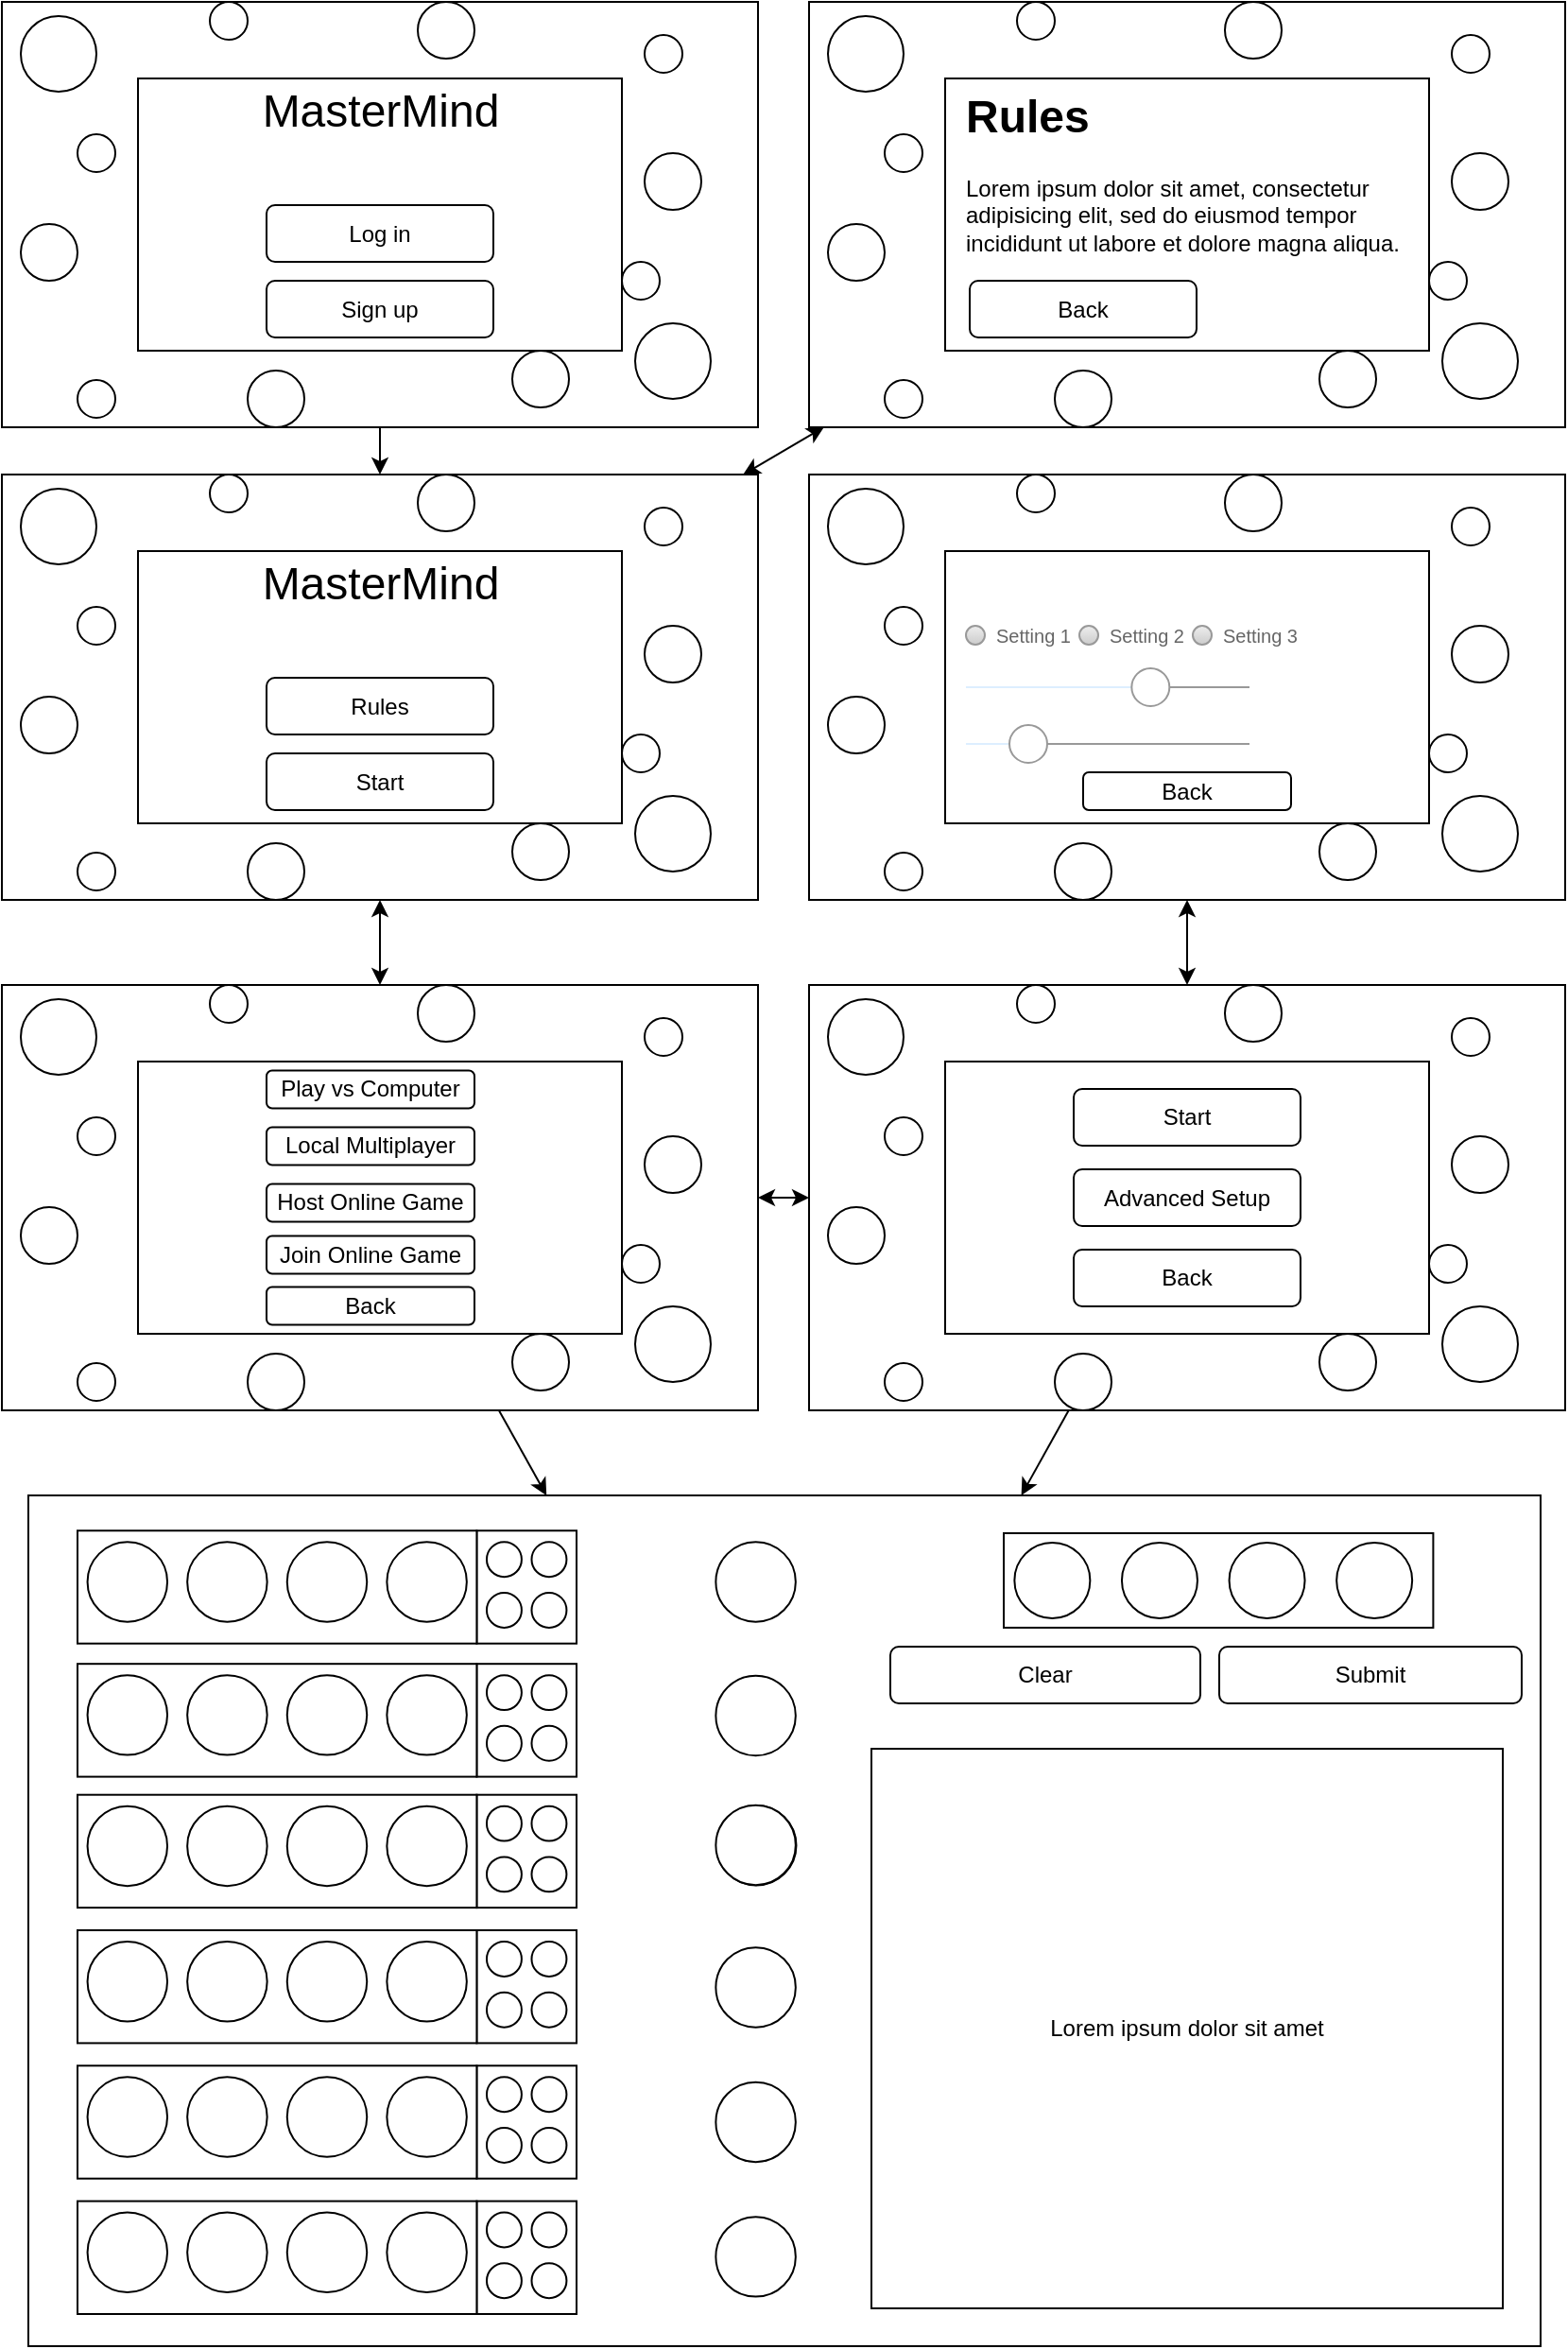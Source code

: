<mxfile version="20.5.3" type="github">
  <diagram id="fPMPyYshQ41mcHCS2NZN" name="Page-1">
    <mxGraphModel dx="1384" dy="823" grid="1" gridSize="10" guides="1" tooltips="1" connect="1" arrows="1" fold="1" page="1" pageScale="1" pageWidth="827" pageHeight="1169" math="0" shadow="0">
      <root>
        <mxCell id="0" />
        <mxCell id="1" parent="0" />
        <mxCell id="c6tONa4OQSoYcZHLHS9h-14" value="" style="group" parent="1" vertex="1" connectable="0">
          <mxGeometry width="400" height="225" as="geometry" />
        </mxCell>
        <mxCell id="L5rqq4pgs3yzmCQWjZke-1" value="" style="whiteSpace=wrap;html=1;aspect=fixed;" parent="c6tONa4OQSoYcZHLHS9h-14" vertex="1">
          <mxGeometry width="400" height="225" as="geometry" />
        </mxCell>
        <mxCell id="c6tONa4OQSoYcZHLHS9h-6" value="" style="ellipse;whiteSpace=wrap;html=1;" parent="c6tONa4OQSoYcZHLHS9h-14" vertex="1">
          <mxGeometry x="335" y="170" width="40" height="40" as="geometry" />
        </mxCell>
        <mxCell id="c6tONa4OQSoYcZHLHS9h-2" value="" style="ellipse;whiteSpace=wrap;html=1;" parent="c6tONa4OQSoYcZHLHS9h-14" vertex="1">
          <mxGeometry x="40" y="200" width="20" height="20" as="geometry" />
        </mxCell>
        <mxCell id="c6tONa4OQSoYcZHLHS9h-3" value="" style="ellipse;whiteSpace=wrap;html=1;" parent="c6tONa4OQSoYcZHLHS9h-14" vertex="1">
          <mxGeometry x="10" y="7.5" width="40" height="40" as="geometry" />
        </mxCell>
        <mxCell id="c6tONa4OQSoYcZHLHS9h-4" value="" style="ellipse;whiteSpace=wrap;html=1;" parent="c6tONa4OQSoYcZHLHS9h-14" vertex="1">
          <mxGeometry x="340" y="80" width="30" height="30" as="geometry" />
        </mxCell>
        <mxCell id="c6tONa4OQSoYcZHLHS9h-5" value="" style="ellipse;whiteSpace=wrap;html=1;" parent="c6tONa4OQSoYcZHLHS9h-14" vertex="1">
          <mxGeometry x="340" y="17.5" width="20" height="20" as="geometry" />
        </mxCell>
        <mxCell id="c6tONa4OQSoYcZHLHS9h-7" value="" style="ellipse;whiteSpace=wrap;html=1;" parent="c6tONa4OQSoYcZHLHS9h-14" vertex="1">
          <mxGeometry x="328" y="137.5" width="20" height="20" as="geometry" />
        </mxCell>
        <mxCell id="c6tONa4OQSoYcZHLHS9h-8" value="" style="ellipse;whiteSpace=wrap;html=1;" parent="c6tONa4OQSoYcZHLHS9h-14" vertex="1">
          <mxGeometry x="130" y="195" width="30" height="30" as="geometry" />
        </mxCell>
        <mxCell id="c6tONa4OQSoYcZHLHS9h-9" value="" style="ellipse;whiteSpace=wrap;html=1;" parent="c6tONa4OQSoYcZHLHS9h-14" vertex="1">
          <mxGeometry x="270" y="184.5" width="30" height="30" as="geometry" />
        </mxCell>
        <mxCell id="c6tONa4OQSoYcZHLHS9h-10" value="" style="ellipse;whiteSpace=wrap;html=1;" parent="c6tONa4OQSoYcZHLHS9h-14" vertex="1">
          <mxGeometry x="110" width="20" height="20" as="geometry" />
        </mxCell>
        <mxCell id="c6tONa4OQSoYcZHLHS9h-11" value="" style="ellipse;whiteSpace=wrap;html=1;" parent="c6tONa4OQSoYcZHLHS9h-14" vertex="1">
          <mxGeometry x="220" width="30" height="30" as="geometry" />
        </mxCell>
        <mxCell id="c6tONa4OQSoYcZHLHS9h-12" value="" style="ellipse;whiteSpace=wrap;html=1;" parent="c6tONa4OQSoYcZHLHS9h-14" vertex="1">
          <mxGeometry x="10" y="117.5" width="30" height="30" as="geometry" />
        </mxCell>
        <mxCell id="c6tONa4OQSoYcZHLHS9h-13" value="" style="ellipse;whiteSpace=wrap;html=1;" parent="c6tONa4OQSoYcZHLHS9h-14" vertex="1">
          <mxGeometry x="40" y="70" width="20" height="20" as="geometry" />
        </mxCell>
        <mxCell id="c6tONa4OQSoYcZHLHS9h-1" value="" style="whiteSpace=wrap;html=1;aspect=fixed;" parent="c6tONa4OQSoYcZHLHS9h-14" vertex="1">
          <mxGeometry x="72" y="40.5" width="256" height="144" as="geometry" />
        </mxCell>
        <mxCell id="L5rqq4pgs3yzmCQWjZke-4" value="Sign up" style="rounded=1;whiteSpace=wrap;html=1;" parent="c6tONa4OQSoYcZHLHS9h-14" vertex="1">
          <mxGeometry x="140" y="147.5" width="120" height="30" as="geometry" />
        </mxCell>
        <mxCell id="L5rqq4pgs3yzmCQWjZke-5" value="Log in" style="rounded=1;whiteSpace=wrap;html=1;" parent="c6tONa4OQSoYcZHLHS9h-14" vertex="1">
          <mxGeometry x="140" y="107.5" width="120" height="30" as="geometry" />
        </mxCell>
        <mxCell id="L5rqq4pgs3yzmCQWjZke-6" value="&lt;font style=&quot;font-size: 24px;&quot;&gt;MasterMind&lt;/font&gt;" style="text;html=1;align=center;verticalAlign=middle;resizable=0;points=[];autosize=1;strokeColor=none;fillColor=none;" parent="c6tONa4OQSoYcZHLHS9h-14" vertex="1">
          <mxGeometry x="130" y="47.5" width="140" height="20" as="geometry" />
        </mxCell>
        <mxCell id="c6tONa4OQSoYcZHLHS9h-16" value="" style="group" parent="1" vertex="1" connectable="0">
          <mxGeometry y="250" width="400" height="225" as="geometry" />
        </mxCell>
        <mxCell id="c6tONa4OQSoYcZHLHS9h-17" value="" style="whiteSpace=wrap;html=1;aspect=fixed;" parent="c6tONa4OQSoYcZHLHS9h-16" vertex="1">
          <mxGeometry width="400" height="225" as="geometry" />
        </mxCell>
        <mxCell id="c6tONa4OQSoYcZHLHS9h-18" value="" style="ellipse;whiteSpace=wrap;html=1;" parent="c6tONa4OQSoYcZHLHS9h-16" vertex="1">
          <mxGeometry x="335" y="170" width="40" height="40" as="geometry" />
        </mxCell>
        <mxCell id="c6tONa4OQSoYcZHLHS9h-19" value="" style="ellipse;whiteSpace=wrap;html=1;" parent="c6tONa4OQSoYcZHLHS9h-16" vertex="1">
          <mxGeometry x="40" y="200" width="20" height="20" as="geometry" />
        </mxCell>
        <mxCell id="c6tONa4OQSoYcZHLHS9h-20" value="" style="ellipse;whiteSpace=wrap;html=1;" parent="c6tONa4OQSoYcZHLHS9h-16" vertex="1">
          <mxGeometry x="10" y="7.5" width="40" height="40" as="geometry" />
        </mxCell>
        <mxCell id="c6tONa4OQSoYcZHLHS9h-21" value="" style="ellipse;whiteSpace=wrap;html=1;" parent="c6tONa4OQSoYcZHLHS9h-16" vertex="1">
          <mxGeometry x="340" y="80" width="30" height="30" as="geometry" />
        </mxCell>
        <mxCell id="c6tONa4OQSoYcZHLHS9h-22" value="" style="ellipse;whiteSpace=wrap;html=1;" parent="c6tONa4OQSoYcZHLHS9h-16" vertex="1">
          <mxGeometry x="340" y="17.5" width="20" height="20" as="geometry" />
        </mxCell>
        <mxCell id="c6tONa4OQSoYcZHLHS9h-23" value="" style="ellipse;whiteSpace=wrap;html=1;" parent="c6tONa4OQSoYcZHLHS9h-16" vertex="1">
          <mxGeometry x="328" y="137.5" width="20" height="20" as="geometry" />
        </mxCell>
        <mxCell id="c6tONa4OQSoYcZHLHS9h-24" value="" style="ellipse;whiteSpace=wrap;html=1;" parent="c6tONa4OQSoYcZHLHS9h-16" vertex="1">
          <mxGeometry x="130" y="195" width="30" height="30" as="geometry" />
        </mxCell>
        <mxCell id="c6tONa4OQSoYcZHLHS9h-25" value="" style="ellipse;whiteSpace=wrap;html=1;" parent="c6tONa4OQSoYcZHLHS9h-16" vertex="1">
          <mxGeometry x="270" y="184.5" width="30" height="30" as="geometry" />
        </mxCell>
        <mxCell id="c6tONa4OQSoYcZHLHS9h-26" value="" style="ellipse;whiteSpace=wrap;html=1;" parent="c6tONa4OQSoYcZHLHS9h-16" vertex="1">
          <mxGeometry x="110" width="20" height="20" as="geometry" />
        </mxCell>
        <mxCell id="c6tONa4OQSoYcZHLHS9h-27" value="" style="ellipse;whiteSpace=wrap;html=1;" parent="c6tONa4OQSoYcZHLHS9h-16" vertex="1">
          <mxGeometry x="220" width="30" height="30" as="geometry" />
        </mxCell>
        <mxCell id="c6tONa4OQSoYcZHLHS9h-28" value="" style="ellipse;whiteSpace=wrap;html=1;" parent="c6tONa4OQSoYcZHLHS9h-16" vertex="1">
          <mxGeometry x="10" y="117.5" width="30" height="30" as="geometry" />
        </mxCell>
        <mxCell id="c6tONa4OQSoYcZHLHS9h-29" value="" style="ellipse;whiteSpace=wrap;html=1;" parent="c6tONa4OQSoYcZHLHS9h-16" vertex="1">
          <mxGeometry x="40" y="70" width="20" height="20" as="geometry" />
        </mxCell>
        <mxCell id="c6tONa4OQSoYcZHLHS9h-30" value="" style="whiteSpace=wrap;html=1;aspect=fixed;" parent="c6tONa4OQSoYcZHLHS9h-16" vertex="1">
          <mxGeometry x="72" y="40.5" width="256" height="144" as="geometry" />
        </mxCell>
        <mxCell id="c6tONa4OQSoYcZHLHS9h-31" value="Start" style="rounded=1;whiteSpace=wrap;html=1;" parent="c6tONa4OQSoYcZHLHS9h-16" vertex="1">
          <mxGeometry x="140" y="147.5" width="120" height="30" as="geometry" />
        </mxCell>
        <mxCell id="c6tONa4OQSoYcZHLHS9h-32" value="Rules" style="rounded=1;whiteSpace=wrap;html=1;" parent="c6tONa4OQSoYcZHLHS9h-16" vertex="1">
          <mxGeometry x="140" y="107.5" width="120" height="30" as="geometry" />
        </mxCell>
        <mxCell id="c6tONa4OQSoYcZHLHS9h-33" value="&lt;font style=&quot;font-size: 24px;&quot;&gt;MasterMind&lt;/font&gt;" style="text;html=1;align=center;verticalAlign=middle;resizable=0;points=[];autosize=1;strokeColor=none;fillColor=none;" parent="c6tONa4OQSoYcZHLHS9h-16" vertex="1">
          <mxGeometry x="130" y="47.5" width="140" height="20" as="geometry" />
        </mxCell>
        <mxCell id="c6tONa4OQSoYcZHLHS9h-34" value="" style="group" parent="1" vertex="1" connectable="0">
          <mxGeometry x="427" width="400" height="225" as="geometry" />
        </mxCell>
        <mxCell id="c6tONa4OQSoYcZHLHS9h-35" value="" style="whiteSpace=wrap;html=1;aspect=fixed;" parent="c6tONa4OQSoYcZHLHS9h-34" vertex="1">
          <mxGeometry width="400" height="225" as="geometry" />
        </mxCell>
        <mxCell id="c6tONa4OQSoYcZHLHS9h-36" value="" style="ellipse;whiteSpace=wrap;html=1;" parent="c6tONa4OQSoYcZHLHS9h-34" vertex="1">
          <mxGeometry x="335" y="170" width="40" height="40" as="geometry" />
        </mxCell>
        <mxCell id="c6tONa4OQSoYcZHLHS9h-37" value="" style="ellipse;whiteSpace=wrap;html=1;" parent="c6tONa4OQSoYcZHLHS9h-34" vertex="1">
          <mxGeometry x="40" y="200" width="20" height="20" as="geometry" />
        </mxCell>
        <mxCell id="c6tONa4OQSoYcZHLHS9h-38" value="" style="ellipse;whiteSpace=wrap;html=1;" parent="c6tONa4OQSoYcZHLHS9h-34" vertex="1">
          <mxGeometry x="10" y="7.5" width="40" height="40" as="geometry" />
        </mxCell>
        <mxCell id="c6tONa4OQSoYcZHLHS9h-39" value="" style="ellipse;whiteSpace=wrap;html=1;" parent="c6tONa4OQSoYcZHLHS9h-34" vertex="1">
          <mxGeometry x="340" y="80" width="30" height="30" as="geometry" />
        </mxCell>
        <mxCell id="c6tONa4OQSoYcZHLHS9h-40" value="" style="ellipse;whiteSpace=wrap;html=1;" parent="c6tONa4OQSoYcZHLHS9h-34" vertex="1">
          <mxGeometry x="340" y="17.5" width="20" height="20" as="geometry" />
        </mxCell>
        <mxCell id="c6tONa4OQSoYcZHLHS9h-41" value="" style="ellipse;whiteSpace=wrap;html=1;" parent="c6tONa4OQSoYcZHLHS9h-34" vertex="1">
          <mxGeometry x="328" y="137.5" width="20" height="20" as="geometry" />
        </mxCell>
        <mxCell id="c6tONa4OQSoYcZHLHS9h-42" value="" style="ellipse;whiteSpace=wrap;html=1;" parent="c6tONa4OQSoYcZHLHS9h-34" vertex="1">
          <mxGeometry x="130" y="195" width="30" height="30" as="geometry" />
        </mxCell>
        <mxCell id="c6tONa4OQSoYcZHLHS9h-43" value="" style="ellipse;whiteSpace=wrap;html=1;" parent="c6tONa4OQSoYcZHLHS9h-34" vertex="1">
          <mxGeometry x="270" y="184.5" width="30" height="30" as="geometry" />
        </mxCell>
        <mxCell id="c6tONa4OQSoYcZHLHS9h-44" value="" style="ellipse;whiteSpace=wrap;html=1;" parent="c6tONa4OQSoYcZHLHS9h-34" vertex="1">
          <mxGeometry x="110" width="20" height="20" as="geometry" />
        </mxCell>
        <mxCell id="c6tONa4OQSoYcZHLHS9h-45" value="" style="ellipse;whiteSpace=wrap;html=1;" parent="c6tONa4OQSoYcZHLHS9h-34" vertex="1">
          <mxGeometry x="220" width="30" height="30" as="geometry" />
        </mxCell>
        <mxCell id="c6tONa4OQSoYcZHLHS9h-46" value="" style="ellipse;whiteSpace=wrap;html=1;" parent="c6tONa4OQSoYcZHLHS9h-34" vertex="1">
          <mxGeometry x="10" y="117.5" width="30" height="30" as="geometry" />
        </mxCell>
        <mxCell id="c6tONa4OQSoYcZHLHS9h-47" value="" style="ellipse;whiteSpace=wrap;html=1;" parent="c6tONa4OQSoYcZHLHS9h-34" vertex="1">
          <mxGeometry x="40" y="70" width="20" height="20" as="geometry" />
        </mxCell>
        <mxCell id="c6tONa4OQSoYcZHLHS9h-48" value="" style="whiteSpace=wrap;html=1;aspect=fixed;" parent="c6tONa4OQSoYcZHLHS9h-34" vertex="1">
          <mxGeometry x="72" y="40.5" width="256" height="144" as="geometry" />
        </mxCell>
        <mxCell id="c6tONa4OQSoYcZHLHS9h-53" value="Back" style="rounded=1;whiteSpace=wrap;html=1;" parent="c6tONa4OQSoYcZHLHS9h-34" vertex="1">
          <mxGeometry x="85" y="147.5" width="120" height="30" as="geometry" />
        </mxCell>
        <mxCell id="c6tONa4OQSoYcZHLHS9h-52" value="&lt;h1&gt;Rules&lt;/h1&gt;&lt;p&gt;Lorem ipsum dolor sit amet, consectetur adipisicing elit, sed do eiusmod tempor incididunt ut labore et dolore magna aliqua.&lt;/p&gt;" style="text;html=1;strokeColor=none;fillColor=none;spacing=5;spacingTop=-20;whiteSpace=wrap;overflow=hidden;rounded=0;" parent="c6tONa4OQSoYcZHLHS9h-34" vertex="1">
          <mxGeometry x="77.5" y="40.5" width="245" height="105" as="geometry" />
        </mxCell>
        <mxCell id="c6tONa4OQSoYcZHLHS9h-54" value="" style="group" parent="1" vertex="1" connectable="0">
          <mxGeometry y="520" width="400" height="225" as="geometry" />
        </mxCell>
        <mxCell id="c6tONa4OQSoYcZHLHS9h-55" value="" style="whiteSpace=wrap;html=1;aspect=fixed;" parent="c6tONa4OQSoYcZHLHS9h-54" vertex="1">
          <mxGeometry width="400" height="225" as="geometry" />
        </mxCell>
        <mxCell id="c6tONa4OQSoYcZHLHS9h-56" value="" style="ellipse;whiteSpace=wrap;html=1;" parent="c6tONa4OQSoYcZHLHS9h-54" vertex="1">
          <mxGeometry x="335" y="170" width="40" height="40" as="geometry" />
        </mxCell>
        <mxCell id="c6tONa4OQSoYcZHLHS9h-57" value="" style="ellipse;whiteSpace=wrap;html=1;" parent="c6tONa4OQSoYcZHLHS9h-54" vertex="1">
          <mxGeometry x="40" y="200" width="20" height="20" as="geometry" />
        </mxCell>
        <mxCell id="c6tONa4OQSoYcZHLHS9h-58" value="" style="ellipse;whiteSpace=wrap;html=1;" parent="c6tONa4OQSoYcZHLHS9h-54" vertex="1">
          <mxGeometry x="10" y="7.5" width="40" height="40" as="geometry" />
        </mxCell>
        <mxCell id="c6tONa4OQSoYcZHLHS9h-59" value="" style="ellipse;whiteSpace=wrap;html=1;" parent="c6tONa4OQSoYcZHLHS9h-54" vertex="1">
          <mxGeometry x="340" y="80" width="30" height="30" as="geometry" />
        </mxCell>
        <mxCell id="c6tONa4OQSoYcZHLHS9h-60" value="" style="ellipse;whiteSpace=wrap;html=1;" parent="c6tONa4OQSoYcZHLHS9h-54" vertex="1">
          <mxGeometry x="340" y="17.5" width="20" height="20" as="geometry" />
        </mxCell>
        <mxCell id="c6tONa4OQSoYcZHLHS9h-61" value="" style="ellipse;whiteSpace=wrap;html=1;" parent="c6tONa4OQSoYcZHLHS9h-54" vertex="1">
          <mxGeometry x="328" y="137.5" width="20" height="20" as="geometry" />
        </mxCell>
        <mxCell id="c6tONa4OQSoYcZHLHS9h-62" value="" style="ellipse;whiteSpace=wrap;html=1;" parent="c6tONa4OQSoYcZHLHS9h-54" vertex="1">
          <mxGeometry x="130" y="195" width="30" height="30" as="geometry" />
        </mxCell>
        <mxCell id="c6tONa4OQSoYcZHLHS9h-63" value="" style="ellipse;whiteSpace=wrap;html=1;" parent="c6tONa4OQSoYcZHLHS9h-54" vertex="1">
          <mxGeometry x="270" y="184.5" width="30" height="30" as="geometry" />
        </mxCell>
        <mxCell id="c6tONa4OQSoYcZHLHS9h-64" value="" style="ellipse;whiteSpace=wrap;html=1;" parent="c6tONa4OQSoYcZHLHS9h-54" vertex="1">
          <mxGeometry x="110" width="20" height="20" as="geometry" />
        </mxCell>
        <mxCell id="c6tONa4OQSoYcZHLHS9h-65" value="" style="ellipse;whiteSpace=wrap;html=1;" parent="c6tONa4OQSoYcZHLHS9h-54" vertex="1">
          <mxGeometry x="220" width="30" height="30" as="geometry" />
        </mxCell>
        <mxCell id="c6tONa4OQSoYcZHLHS9h-66" value="" style="ellipse;whiteSpace=wrap;html=1;" parent="c6tONa4OQSoYcZHLHS9h-54" vertex="1">
          <mxGeometry x="10" y="117.5" width="30" height="30" as="geometry" />
        </mxCell>
        <mxCell id="c6tONa4OQSoYcZHLHS9h-67" value="" style="ellipse;whiteSpace=wrap;html=1;" parent="c6tONa4OQSoYcZHLHS9h-54" vertex="1">
          <mxGeometry x="40" y="70" width="20" height="20" as="geometry" />
        </mxCell>
        <mxCell id="c6tONa4OQSoYcZHLHS9h-68" value="" style="whiteSpace=wrap;html=1;aspect=fixed;" parent="c6tONa4OQSoYcZHLHS9h-54" vertex="1">
          <mxGeometry x="72" y="40.5" width="256" height="144" as="geometry" />
        </mxCell>
        <mxCell id="c6tONa4OQSoYcZHLHS9h-72" value="Play vs Computer" style="rounded=1;whiteSpace=wrap;html=1;" parent="c6tONa4OQSoYcZHLHS9h-54" vertex="1">
          <mxGeometry x="140" y="45.25" width="110" height="20" as="geometry" />
        </mxCell>
        <mxCell id="c6tONa4OQSoYcZHLHS9h-73" value="Local Multiplayer" style="rounded=1;whiteSpace=wrap;html=1;" parent="c6tONa4OQSoYcZHLHS9h-54" vertex="1">
          <mxGeometry x="140" y="75.25" width="110" height="20" as="geometry" />
        </mxCell>
        <mxCell id="c6tONa4OQSoYcZHLHS9h-74" value="Host Online Game" style="rounded=1;whiteSpace=wrap;html=1;" parent="c6tONa4OQSoYcZHLHS9h-54" vertex="1">
          <mxGeometry x="140" y="105.25" width="110" height="20" as="geometry" />
        </mxCell>
        <mxCell id="c6tONa4OQSoYcZHLHS9h-75" value="Join Online Game" style="rounded=1;whiteSpace=wrap;html=1;" parent="c6tONa4OQSoYcZHLHS9h-54" vertex="1">
          <mxGeometry x="140" y="132.75" width="110" height="20" as="geometry" />
        </mxCell>
        <mxCell id="c6tONa4OQSoYcZHLHS9h-95" value="Back" style="rounded=1;whiteSpace=wrap;html=1;" parent="c6tONa4OQSoYcZHLHS9h-54" vertex="1">
          <mxGeometry x="140" y="159.75" width="110" height="20" as="geometry" />
        </mxCell>
        <mxCell id="c6tONa4OQSoYcZHLHS9h-76" value="" style="group" parent="1" vertex="1" connectable="0">
          <mxGeometry x="427" y="520" width="400" height="225" as="geometry" />
        </mxCell>
        <mxCell id="c6tONa4OQSoYcZHLHS9h-77" value="" style="whiteSpace=wrap;html=1;aspect=fixed;" parent="c6tONa4OQSoYcZHLHS9h-76" vertex="1">
          <mxGeometry width="400" height="225" as="geometry" />
        </mxCell>
        <mxCell id="c6tONa4OQSoYcZHLHS9h-78" value="" style="ellipse;whiteSpace=wrap;html=1;" parent="c6tONa4OQSoYcZHLHS9h-76" vertex="1">
          <mxGeometry x="335" y="170" width="40" height="40" as="geometry" />
        </mxCell>
        <mxCell id="c6tONa4OQSoYcZHLHS9h-79" value="" style="ellipse;whiteSpace=wrap;html=1;" parent="c6tONa4OQSoYcZHLHS9h-76" vertex="1">
          <mxGeometry x="40" y="200" width="20" height="20" as="geometry" />
        </mxCell>
        <mxCell id="c6tONa4OQSoYcZHLHS9h-80" value="" style="ellipse;whiteSpace=wrap;html=1;" parent="c6tONa4OQSoYcZHLHS9h-76" vertex="1">
          <mxGeometry x="10" y="7.5" width="40" height="40" as="geometry" />
        </mxCell>
        <mxCell id="c6tONa4OQSoYcZHLHS9h-81" value="" style="ellipse;whiteSpace=wrap;html=1;" parent="c6tONa4OQSoYcZHLHS9h-76" vertex="1">
          <mxGeometry x="340" y="80" width="30" height="30" as="geometry" />
        </mxCell>
        <mxCell id="c6tONa4OQSoYcZHLHS9h-82" value="" style="ellipse;whiteSpace=wrap;html=1;" parent="c6tONa4OQSoYcZHLHS9h-76" vertex="1">
          <mxGeometry x="340" y="17.5" width="20" height="20" as="geometry" />
        </mxCell>
        <mxCell id="c6tONa4OQSoYcZHLHS9h-83" value="" style="ellipse;whiteSpace=wrap;html=1;" parent="c6tONa4OQSoYcZHLHS9h-76" vertex="1">
          <mxGeometry x="328" y="137.5" width="20" height="20" as="geometry" />
        </mxCell>
        <mxCell id="c6tONa4OQSoYcZHLHS9h-84" value="" style="ellipse;whiteSpace=wrap;html=1;" parent="c6tONa4OQSoYcZHLHS9h-76" vertex="1">
          <mxGeometry x="130" y="195" width="30" height="30" as="geometry" />
        </mxCell>
        <mxCell id="c6tONa4OQSoYcZHLHS9h-85" value="" style="ellipse;whiteSpace=wrap;html=1;" parent="c6tONa4OQSoYcZHLHS9h-76" vertex="1">
          <mxGeometry x="270" y="184.5" width="30" height="30" as="geometry" />
        </mxCell>
        <mxCell id="c6tONa4OQSoYcZHLHS9h-86" value="" style="ellipse;whiteSpace=wrap;html=1;" parent="c6tONa4OQSoYcZHLHS9h-76" vertex="1">
          <mxGeometry x="110" width="20" height="20" as="geometry" />
        </mxCell>
        <mxCell id="c6tONa4OQSoYcZHLHS9h-87" value="" style="ellipse;whiteSpace=wrap;html=1;" parent="c6tONa4OQSoYcZHLHS9h-76" vertex="1">
          <mxGeometry x="220" width="30" height="30" as="geometry" />
        </mxCell>
        <mxCell id="c6tONa4OQSoYcZHLHS9h-88" value="" style="ellipse;whiteSpace=wrap;html=1;" parent="c6tONa4OQSoYcZHLHS9h-76" vertex="1">
          <mxGeometry x="10" y="117.5" width="30" height="30" as="geometry" />
        </mxCell>
        <mxCell id="c6tONa4OQSoYcZHLHS9h-89" value="" style="ellipse;whiteSpace=wrap;html=1;" parent="c6tONa4OQSoYcZHLHS9h-76" vertex="1">
          <mxGeometry x="40" y="70" width="20" height="20" as="geometry" />
        </mxCell>
        <mxCell id="c6tONa4OQSoYcZHLHS9h-90" value="" style="whiteSpace=wrap;html=1;aspect=fixed;" parent="c6tONa4OQSoYcZHLHS9h-76" vertex="1">
          <mxGeometry x="72" y="40.5" width="256" height="144" as="geometry" />
        </mxCell>
        <mxCell id="c6tONa4OQSoYcZHLHS9h-96" value="Start" style="rounded=1;whiteSpace=wrap;html=1;" parent="c6tONa4OQSoYcZHLHS9h-76" vertex="1">
          <mxGeometry x="140" y="55" width="120" height="30" as="geometry" />
        </mxCell>
        <mxCell id="c6tONa4OQSoYcZHLHS9h-97" value="Advanced Setup" style="rounded=1;whiteSpace=wrap;html=1;" parent="c6tONa4OQSoYcZHLHS9h-76" vertex="1">
          <mxGeometry x="140" y="97.5" width="120" height="30" as="geometry" />
        </mxCell>
        <mxCell id="c6tONa4OQSoYcZHLHS9h-98" value="Back" style="rounded=1;whiteSpace=wrap;html=1;" parent="c6tONa4OQSoYcZHLHS9h-76" vertex="1">
          <mxGeometry x="140" y="140" width="120" height="30" as="geometry" />
        </mxCell>
        <mxCell id="c6tONa4OQSoYcZHLHS9h-99" value="" style="group" parent="1" vertex="1" connectable="0">
          <mxGeometry x="427" y="250" width="400" height="225" as="geometry" />
        </mxCell>
        <mxCell id="c6tONa4OQSoYcZHLHS9h-100" value="" style="whiteSpace=wrap;html=1;aspect=fixed;" parent="c6tONa4OQSoYcZHLHS9h-99" vertex="1">
          <mxGeometry width="400" height="225" as="geometry" />
        </mxCell>
        <mxCell id="c6tONa4OQSoYcZHLHS9h-101" value="" style="ellipse;whiteSpace=wrap;html=1;" parent="c6tONa4OQSoYcZHLHS9h-99" vertex="1">
          <mxGeometry x="335" y="170" width="40" height="40" as="geometry" />
        </mxCell>
        <mxCell id="c6tONa4OQSoYcZHLHS9h-102" value="" style="ellipse;whiteSpace=wrap;html=1;" parent="c6tONa4OQSoYcZHLHS9h-99" vertex="1">
          <mxGeometry x="40" y="200" width="20" height="20" as="geometry" />
        </mxCell>
        <mxCell id="c6tONa4OQSoYcZHLHS9h-103" value="" style="ellipse;whiteSpace=wrap;html=1;" parent="c6tONa4OQSoYcZHLHS9h-99" vertex="1">
          <mxGeometry x="10" y="7.5" width="40" height="40" as="geometry" />
        </mxCell>
        <mxCell id="c6tONa4OQSoYcZHLHS9h-104" value="" style="ellipse;whiteSpace=wrap;html=1;" parent="c6tONa4OQSoYcZHLHS9h-99" vertex="1">
          <mxGeometry x="340" y="80" width="30" height="30" as="geometry" />
        </mxCell>
        <mxCell id="c6tONa4OQSoYcZHLHS9h-105" value="" style="ellipse;whiteSpace=wrap;html=1;" parent="c6tONa4OQSoYcZHLHS9h-99" vertex="1">
          <mxGeometry x="340" y="17.5" width="20" height="20" as="geometry" />
        </mxCell>
        <mxCell id="c6tONa4OQSoYcZHLHS9h-106" value="" style="ellipse;whiteSpace=wrap;html=1;" parent="c6tONa4OQSoYcZHLHS9h-99" vertex="1">
          <mxGeometry x="328" y="137.5" width="20" height="20" as="geometry" />
        </mxCell>
        <mxCell id="c6tONa4OQSoYcZHLHS9h-107" value="" style="ellipse;whiteSpace=wrap;html=1;" parent="c6tONa4OQSoYcZHLHS9h-99" vertex="1">
          <mxGeometry x="130" y="195" width="30" height="30" as="geometry" />
        </mxCell>
        <mxCell id="c6tONa4OQSoYcZHLHS9h-108" value="" style="ellipse;whiteSpace=wrap;html=1;" parent="c6tONa4OQSoYcZHLHS9h-99" vertex="1">
          <mxGeometry x="270" y="184.5" width="30" height="30" as="geometry" />
        </mxCell>
        <mxCell id="c6tONa4OQSoYcZHLHS9h-109" value="" style="ellipse;whiteSpace=wrap;html=1;" parent="c6tONa4OQSoYcZHLHS9h-99" vertex="1">
          <mxGeometry x="110" width="20" height="20" as="geometry" />
        </mxCell>
        <mxCell id="c6tONa4OQSoYcZHLHS9h-110" value="" style="ellipse;whiteSpace=wrap;html=1;" parent="c6tONa4OQSoYcZHLHS9h-99" vertex="1">
          <mxGeometry x="220" width="30" height="30" as="geometry" />
        </mxCell>
        <mxCell id="c6tONa4OQSoYcZHLHS9h-111" value="" style="ellipse;whiteSpace=wrap;html=1;" parent="c6tONa4OQSoYcZHLHS9h-99" vertex="1">
          <mxGeometry x="10" y="117.5" width="30" height="30" as="geometry" />
        </mxCell>
        <mxCell id="c6tONa4OQSoYcZHLHS9h-112" value="" style="ellipse;whiteSpace=wrap;html=1;" parent="c6tONa4OQSoYcZHLHS9h-99" vertex="1">
          <mxGeometry x="40" y="70" width="20" height="20" as="geometry" />
        </mxCell>
        <mxCell id="c6tONa4OQSoYcZHLHS9h-113" value="" style="whiteSpace=wrap;html=1;aspect=fixed;" parent="c6tONa4OQSoYcZHLHS9h-99" vertex="1">
          <mxGeometry x="72" y="40.5" width="256" height="144" as="geometry" />
        </mxCell>
        <mxCell id="c6tONa4OQSoYcZHLHS9h-116" value="Back" style="rounded=1;whiteSpace=wrap;html=1;" parent="c6tONa4OQSoYcZHLHS9h-99" vertex="1">
          <mxGeometry x="145" y="157.5" width="110" height="20" as="geometry" />
        </mxCell>
        <mxCell id="c6tONa4OQSoYcZHLHS9h-118" value="" style="verticalLabelPosition=bottom;shadow=0;dashed=0;align=center;html=1;verticalAlign=top;strokeWidth=1;shape=mxgraph.mockup.forms.horSlider;strokeColor=#999999;sliderStyle=basic;sliderPos=20;handleStyle=circle;fillColor2=#ddeeff;" parent="c6tONa4OQSoYcZHLHS9h-99" vertex="1">
          <mxGeometry x="83" y="127.5" width="150" height="30" as="geometry" />
        </mxCell>
        <mxCell id="c6tONa4OQSoYcZHLHS9h-137" value="" style="verticalLabelPosition=bottom;shadow=0;dashed=0;align=center;html=1;verticalAlign=top;strokeWidth=1;shape=mxgraph.mockup.forms.horSlider;strokeColor=#999999;sliderStyle=basic;sliderPos=66.19;handleStyle=circle;fillColor2=#ddeeff;" parent="c6tONa4OQSoYcZHLHS9h-99" vertex="1">
          <mxGeometry x="83" y="97.5" width="150" height="30" as="geometry" />
        </mxCell>
        <mxCell id="c6tONa4OQSoYcZHLHS9h-142" value="" style="group" parent="c6tONa4OQSoYcZHLHS9h-99" vertex="1" connectable="0">
          <mxGeometry x="83" y="80" width="130" height="10" as="geometry" />
        </mxCell>
        <mxCell id="c6tONa4OQSoYcZHLHS9h-138" value="Setting 1" style="shape=ellipse;fillColor=#eeeeee;strokeColor=#999999;gradientColor=#cccccc;html=1;align=left;spacingLeft=4;fontSize=10;fontColor=#666666;labelPosition=right;shadow=0;" parent="c6tONa4OQSoYcZHLHS9h-142" vertex="1">
          <mxGeometry width="10" height="10" as="geometry" />
        </mxCell>
        <mxCell id="c6tONa4OQSoYcZHLHS9h-140" value="Setting 2" style="shape=ellipse;fillColor=#eeeeee;strokeColor=#999999;gradientColor=#cccccc;html=1;align=left;spacingLeft=4;fontSize=10;fontColor=#666666;labelPosition=right;shadow=0;" parent="c6tONa4OQSoYcZHLHS9h-142" vertex="1">
          <mxGeometry x="60" width="10" height="10" as="geometry" />
        </mxCell>
        <mxCell id="c6tONa4OQSoYcZHLHS9h-141" value="Setting 3" style="shape=ellipse;fillColor=#eeeeee;strokeColor=#999999;gradientColor=#cccccc;html=1;align=left;spacingLeft=4;fontSize=10;fontColor=#666666;labelPosition=right;shadow=0;" parent="c6tONa4OQSoYcZHLHS9h-142" vertex="1">
          <mxGeometry x="120" width="10" height="10" as="geometry" />
        </mxCell>
        <mxCell id="c6tONa4OQSoYcZHLHS9h-143" value="" style="endArrow=classic;html=1;rounded=0;fontSize=10;" parent="1" source="L5rqq4pgs3yzmCQWjZke-1" target="c6tONa4OQSoYcZHLHS9h-17" edge="1">
          <mxGeometry width="50" height="50" relative="1" as="geometry">
            <mxPoint x="420" y="150" as="sourcePoint" />
            <mxPoint x="470" y="100" as="targetPoint" />
          </mxGeometry>
        </mxCell>
        <mxCell id="c6tONa4OQSoYcZHLHS9h-146" value="" style="endArrow=classic;startArrow=classic;html=1;rounded=0;fontSize=10;" parent="1" source="c6tONa4OQSoYcZHLHS9h-35" target="c6tONa4OQSoYcZHLHS9h-17" edge="1">
          <mxGeometry width="50" height="50" relative="1" as="geometry">
            <mxPoint x="420" y="230" as="sourcePoint" />
            <mxPoint x="470" y="180" as="targetPoint" />
          </mxGeometry>
        </mxCell>
        <mxCell id="c6tONa4OQSoYcZHLHS9h-147" value="" style="endArrow=classic;startArrow=classic;html=1;rounded=0;fontSize=10;" parent="1" source="c6tONa4OQSoYcZHLHS9h-55" target="c6tONa4OQSoYcZHLHS9h-17" edge="1">
          <mxGeometry width="50" height="50" relative="1" as="geometry">
            <mxPoint x="420" y="230" as="sourcePoint" />
            <mxPoint x="470" y="180" as="targetPoint" />
          </mxGeometry>
        </mxCell>
        <mxCell id="c6tONa4OQSoYcZHLHS9h-148" value="" style="endArrow=classic;startArrow=classic;html=1;rounded=0;fontSize=10;" parent="1" source="c6tONa4OQSoYcZHLHS9h-77" target="c6tONa4OQSoYcZHLHS9h-55" edge="1">
          <mxGeometry width="50" height="50" relative="1" as="geometry">
            <mxPoint x="370" y="660" as="sourcePoint" />
            <mxPoint x="420" y="610" as="targetPoint" />
          </mxGeometry>
        </mxCell>
        <mxCell id="c6tONa4OQSoYcZHLHS9h-149" value="" style="endArrow=classic;startArrow=classic;html=1;rounded=0;fontSize=10;" parent="1" source="c6tONa4OQSoYcZHLHS9h-77" target="c6tONa4OQSoYcZHLHS9h-100" edge="1">
          <mxGeometry width="50" height="50" relative="1" as="geometry">
            <mxPoint x="390" y="640" as="sourcePoint" />
            <mxPoint x="440" y="590" as="targetPoint" />
          </mxGeometry>
        </mxCell>
        <mxCell id="c6tONa4OQSoYcZHLHS9h-150" value="" style="group;aspect=fixed;" parent="1" vertex="1" connectable="0">
          <mxGeometry x="14" y="790" width="804" height="450" as="geometry" />
        </mxCell>
        <mxCell id="c6tONa4OQSoYcZHLHS9h-151" value="" style="whiteSpace=wrap;html=1;aspect=fixed;" parent="c6tONa4OQSoYcZHLHS9h-150" vertex="1">
          <mxGeometry width="800" height="450" as="geometry" />
        </mxCell>
        <mxCell id="ZhGtr3n9az-LHntfUs51-93" value="" style="group" vertex="1" connectable="0" parent="c6tONa4OQSoYcZHLHS9h-150">
          <mxGeometry x="26" y="230" width="379.92" height="203" as="geometry" />
        </mxCell>
        <mxCell id="ZhGtr3n9az-LHntfUs51-1" value="" style="group" vertex="1" connectable="0" parent="ZhGtr3n9az-LHntfUs51-93">
          <mxGeometry width="379.92" height="59.706" as="geometry" />
        </mxCell>
        <mxCell id="ZhGtr3n9az-LHntfUs51-2" value="" style="group" vertex="1" connectable="0" parent="ZhGtr3n9az-LHntfUs51-1">
          <mxGeometry x="211.2" width="52.8" height="59.706" as="geometry" />
        </mxCell>
        <mxCell id="ZhGtr3n9az-LHntfUs51-3" value="" style="rounded=0;whiteSpace=wrap;html=1;" vertex="1" parent="ZhGtr3n9az-LHntfUs51-2">
          <mxGeometry width="52.8" height="59.706" as="geometry" />
        </mxCell>
        <mxCell id="ZhGtr3n9az-LHntfUs51-4" value="" style="ellipse;whiteSpace=wrap;html=1;aspect=fixed;" vertex="1" parent="ZhGtr3n9az-LHntfUs51-2">
          <mxGeometry x="5.28" y="5.971" width="18.48" height="18.48" as="geometry" />
        </mxCell>
        <mxCell id="ZhGtr3n9az-LHntfUs51-5" value="" style="ellipse;whiteSpace=wrap;html=1;aspect=fixed;" vertex="1" parent="ZhGtr3n9az-LHntfUs51-2">
          <mxGeometry x="29.04" y="5.971" width="18.48" height="18.48" as="geometry" />
        </mxCell>
        <mxCell id="ZhGtr3n9az-LHntfUs51-6" value="" style="ellipse;whiteSpace=wrap;html=1;aspect=fixed;" vertex="1" parent="ZhGtr3n9az-LHntfUs51-2">
          <mxGeometry x="5.28" y="32.838" width="18.48" height="18.48" as="geometry" />
        </mxCell>
        <mxCell id="ZhGtr3n9az-LHntfUs51-7" value="" style="ellipse;whiteSpace=wrap;html=1;aspect=fixed;" vertex="1" parent="ZhGtr3n9az-LHntfUs51-2">
          <mxGeometry x="29.04" y="32.838" width="18.48" height="18.48" as="geometry" />
        </mxCell>
        <mxCell id="ZhGtr3n9az-LHntfUs51-8" value="" style="group" vertex="1" connectable="0" parent="ZhGtr3n9az-LHntfUs51-1">
          <mxGeometry width="379.92" height="59.706" as="geometry" />
        </mxCell>
        <mxCell id="ZhGtr3n9az-LHntfUs51-9" value="" style="rounded=0;whiteSpace=wrap;html=1;" vertex="1" parent="ZhGtr3n9az-LHntfUs51-8">
          <mxGeometry width="211.2" height="59.706" as="geometry" />
        </mxCell>
        <mxCell id="ZhGtr3n9az-LHntfUs51-10" value="" style="ellipse;whiteSpace=wrap;html=1;aspect=fixed;" vertex="1" parent="ZhGtr3n9az-LHntfUs51-8">
          <mxGeometry x="5.28" y="5.971" width="42.24" height="42.24" as="geometry" />
        </mxCell>
        <mxCell id="ZhGtr3n9az-LHntfUs51-11" value="" style="ellipse;whiteSpace=wrap;html=1;aspect=fixed;" vertex="1" parent="ZhGtr3n9az-LHntfUs51-8">
          <mxGeometry x="58.08" y="5.971" width="42.24" height="42.24" as="geometry" />
        </mxCell>
        <mxCell id="ZhGtr3n9az-LHntfUs51-12" value="" style="ellipse;whiteSpace=wrap;html=1;aspect=fixed;" vertex="1" parent="ZhGtr3n9az-LHntfUs51-8">
          <mxGeometry x="110.88" y="5.971" width="42.24" height="42.24" as="geometry" />
        </mxCell>
        <mxCell id="ZhGtr3n9az-LHntfUs51-13" value="" style="ellipse;whiteSpace=wrap;html=1;aspect=fixed;" vertex="1" parent="ZhGtr3n9az-LHntfUs51-8">
          <mxGeometry x="163.68" y="5.971" width="42.24" height="42.24" as="geometry" />
        </mxCell>
        <mxCell id="ZhGtr3n9az-LHntfUs51-14" value="" style="group" vertex="1" connectable="0" parent="ZhGtr3n9az-LHntfUs51-8">
          <mxGeometry y="-71.647" width="379.92" height="59.706" as="geometry" />
        </mxCell>
        <mxCell id="ZhGtr3n9az-LHntfUs51-15" value="" style="group" vertex="1" connectable="0" parent="ZhGtr3n9az-LHntfUs51-14">
          <mxGeometry x="211.2" width="52.8" height="59.706" as="geometry" />
        </mxCell>
        <mxCell id="ZhGtr3n9az-LHntfUs51-16" value="" style="rounded=0;whiteSpace=wrap;html=1;" vertex="1" parent="ZhGtr3n9az-LHntfUs51-15">
          <mxGeometry width="52.8" height="59.706" as="geometry" />
        </mxCell>
        <mxCell id="ZhGtr3n9az-LHntfUs51-17" value="" style="ellipse;whiteSpace=wrap;html=1;aspect=fixed;" vertex="1" parent="ZhGtr3n9az-LHntfUs51-15">
          <mxGeometry x="5.28" y="5.971" width="18.48" height="18.48" as="geometry" />
        </mxCell>
        <mxCell id="ZhGtr3n9az-LHntfUs51-18" value="" style="ellipse;whiteSpace=wrap;html=1;aspect=fixed;" vertex="1" parent="ZhGtr3n9az-LHntfUs51-15">
          <mxGeometry x="29.04" y="5.971" width="18.48" height="18.48" as="geometry" />
        </mxCell>
        <mxCell id="ZhGtr3n9az-LHntfUs51-19" value="" style="ellipse;whiteSpace=wrap;html=1;aspect=fixed;" vertex="1" parent="ZhGtr3n9az-LHntfUs51-15">
          <mxGeometry x="5.28" y="32.838" width="18.48" height="18.48" as="geometry" />
        </mxCell>
        <mxCell id="ZhGtr3n9az-LHntfUs51-20" value="" style="ellipse;whiteSpace=wrap;html=1;aspect=fixed;" vertex="1" parent="ZhGtr3n9az-LHntfUs51-15">
          <mxGeometry x="29.04" y="32.838" width="18.48" height="18.48" as="geometry" />
        </mxCell>
        <mxCell id="ZhGtr3n9az-LHntfUs51-21" value="" style="group" vertex="1" connectable="0" parent="ZhGtr3n9az-LHntfUs51-14">
          <mxGeometry width="379.92" height="59.706" as="geometry" />
        </mxCell>
        <mxCell id="ZhGtr3n9az-LHntfUs51-22" value="" style="rounded=0;whiteSpace=wrap;html=1;" vertex="1" parent="ZhGtr3n9az-LHntfUs51-21">
          <mxGeometry width="211.2" height="59.706" as="geometry" />
        </mxCell>
        <mxCell id="ZhGtr3n9az-LHntfUs51-23" value="" style="ellipse;whiteSpace=wrap;html=1;aspect=fixed;" vertex="1" parent="ZhGtr3n9az-LHntfUs51-21">
          <mxGeometry x="5.28" y="5.971" width="42.24" height="42.24" as="geometry" />
        </mxCell>
        <mxCell id="ZhGtr3n9az-LHntfUs51-24" value="" style="ellipse;whiteSpace=wrap;html=1;aspect=fixed;" vertex="1" parent="ZhGtr3n9az-LHntfUs51-21">
          <mxGeometry x="58.08" y="5.971" width="42.24" height="42.24" as="geometry" />
        </mxCell>
        <mxCell id="ZhGtr3n9az-LHntfUs51-25" value="" style="ellipse;whiteSpace=wrap;html=1;aspect=fixed;" vertex="1" parent="ZhGtr3n9az-LHntfUs51-21">
          <mxGeometry x="110.88" y="5.971" width="42.24" height="42.24" as="geometry" />
        </mxCell>
        <mxCell id="ZhGtr3n9az-LHntfUs51-26" value="" style="ellipse;whiteSpace=wrap;html=1;aspect=fixed;" vertex="1" parent="ZhGtr3n9az-LHntfUs51-21">
          <mxGeometry x="163.68" y="5.971" width="42.24" height="42.24" as="geometry" />
        </mxCell>
        <mxCell id="ZhGtr3n9az-LHntfUs51-27" value="" style="group" vertex="1" connectable="0" parent="ZhGtr3n9az-LHntfUs51-21">
          <mxGeometry y="-69.259" width="379.92" height="59.706" as="geometry" />
        </mxCell>
        <mxCell id="ZhGtr3n9az-LHntfUs51-28" value="" style="group" vertex="1" connectable="0" parent="ZhGtr3n9az-LHntfUs51-27">
          <mxGeometry x="211.2" width="52.8" height="59.706" as="geometry" />
        </mxCell>
        <mxCell id="ZhGtr3n9az-LHntfUs51-29" value="" style="rounded=0;whiteSpace=wrap;html=1;" vertex="1" parent="ZhGtr3n9az-LHntfUs51-28">
          <mxGeometry width="52.8" height="59.706" as="geometry" />
        </mxCell>
        <mxCell id="ZhGtr3n9az-LHntfUs51-30" value="" style="ellipse;whiteSpace=wrap;html=1;aspect=fixed;" vertex="1" parent="ZhGtr3n9az-LHntfUs51-28">
          <mxGeometry x="5.28" y="5.971" width="18.48" height="18.48" as="geometry" />
        </mxCell>
        <mxCell id="ZhGtr3n9az-LHntfUs51-31" value="" style="ellipse;whiteSpace=wrap;html=1;aspect=fixed;" vertex="1" parent="ZhGtr3n9az-LHntfUs51-28">
          <mxGeometry x="29.04" y="5.971" width="18.48" height="18.48" as="geometry" />
        </mxCell>
        <mxCell id="ZhGtr3n9az-LHntfUs51-32" value="" style="ellipse;whiteSpace=wrap;html=1;aspect=fixed;" vertex="1" parent="ZhGtr3n9az-LHntfUs51-28">
          <mxGeometry x="5.28" y="32.838" width="18.48" height="18.48" as="geometry" />
        </mxCell>
        <mxCell id="ZhGtr3n9az-LHntfUs51-33" value="" style="ellipse;whiteSpace=wrap;html=1;aspect=fixed;" vertex="1" parent="ZhGtr3n9az-LHntfUs51-28">
          <mxGeometry x="29.04" y="32.838" width="18.48" height="18.48" as="geometry" />
        </mxCell>
        <mxCell id="ZhGtr3n9az-LHntfUs51-34" value="" style="group" vertex="1" connectable="0" parent="ZhGtr3n9az-LHntfUs51-27">
          <mxGeometry width="379.92" height="59.706" as="geometry" />
        </mxCell>
        <mxCell id="ZhGtr3n9az-LHntfUs51-35" value="" style="rounded=0;whiteSpace=wrap;html=1;" vertex="1" parent="ZhGtr3n9az-LHntfUs51-34">
          <mxGeometry width="211.2" height="59.706" as="geometry" />
        </mxCell>
        <mxCell id="ZhGtr3n9az-LHntfUs51-36" value="" style="ellipse;whiteSpace=wrap;html=1;aspect=fixed;" vertex="1" parent="ZhGtr3n9az-LHntfUs51-34">
          <mxGeometry x="5.28" y="5.971" width="42.24" height="42.24" as="geometry" />
        </mxCell>
        <mxCell id="ZhGtr3n9az-LHntfUs51-37" value="" style="ellipse;whiteSpace=wrap;html=1;aspect=fixed;" vertex="1" parent="ZhGtr3n9az-LHntfUs51-34">
          <mxGeometry x="58.08" y="5.971" width="42.24" height="42.24" as="geometry" />
        </mxCell>
        <mxCell id="ZhGtr3n9az-LHntfUs51-38" value="" style="ellipse;whiteSpace=wrap;html=1;aspect=fixed;" vertex="1" parent="ZhGtr3n9az-LHntfUs51-34">
          <mxGeometry x="110.88" y="5.971" width="42.24" height="42.24" as="geometry" />
        </mxCell>
        <mxCell id="ZhGtr3n9az-LHntfUs51-39" value="" style="ellipse;whiteSpace=wrap;html=1;aspect=fixed;" vertex="1" parent="ZhGtr3n9az-LHntfUs51-34">
          <mxGeometry x="163.68" y="5.971" width="42.24" height="42.24" as="geometry" />
        </mxCell>
        <mxCell id="ZhGtr3n9az-LHntfUs51-40" value="" style="group" vertex="1" connectable="0" parent="ZhGtr3n9az-LHntfUs51-34">
          <mxGeometry y="-70.453" width="379.92" height="59.706" as="geometry" />
        </mxCell>
        <mxCell id="ZhGtr3n9az-LHntfUs51-41" value="" style="group" vertex="1" connectable="0" parent="ZhGtr3n9az-LHntfUs51-40">
          <mxGeometry x="211.2" width="52.8" height="59.706" as="geometry" />
        </mxCell>
        <mxCell id="ZhGtr3n9az-LHntfUs51-42" value="" style="rounded=0;whiteSpace=wrap;html=1;" vertex="1" parent="ZhGtr3n9az-LHntfUs51-41">
          <mxGeometry width="52.8" height="59.706" as="geometry" />
        </mxCell>
        <mxCell id="ZhGtr3n9az-LHntfUs51-43" value="" style="ellipse;whiteSpace=wrap;html=1;aspect=fixed;" vertex="1" parent="ZhGtr3n9az-LHntfUs51-41">
          <mxGeometry x="5.28" y="5.971" width="18.48" height="18.48" as="geometry" />
        </mxCell>
        <mxCell id="ZhGtr3n9az-LHntfUs51-44" value="" style="ellipse;whiteSpace=wrap;html=1;aspect=fixed;" vertex="1" parent="ZhGtr3n9az-LHntfUs51-41">
          <mxGeometry x="29.04" y="5.971" width="18.48" height="18.48" as="geometry" />
        </mxCell>
        <mxCell id="ZhGtr3n9az-LHntfUs51-45" value="" style="ellipse;whiteSpace=wrap;html=1;aspect=fixed;" vertex="1" parent="ZhGtr3n9az-LHntfUs51-41">
          <mxGeometry x="5.28" y="32.838" width="18.48" height="18.48" as="geometry" />
        </mxCell>
        <mxCell id="ZhGtr3n9az-LHntfUs51-46" value="" style="ellipse;whiteSpace=wrap;html=1;aspect=fixed;" vertex="1" parent="ZhGtr3n9az-LHntfUs51-41">
          <mxGeometry x="29.04" y="32.838" width="18.48" height="18.48" as="geometry" />
        </mxCell>
        <mxCell id="ZhGtr3n9az-LHntfUs51-47" value="" style="group" vertex="1" connectable="0" parent="ZhGtr3n9az-LHntfUs51-40">
          <mxGeometry width="379.92" height="59.706" as="geometry" />
        </mxCell>
        <mxCell id="ZhGtr3n9az-LHntfUs51-48" value="" style="rounded=0;whiteSpace=wrap;html=1;" vertex="1" parent="ZhGtr3n9az-LHntfUs51-47">
          <mxGeometry width="211.2" height="59.706" as="geometry" />
        </mxCell>
        <mxCell id="ZhGtr3n9az-LHntfUs51-49" value="" style="ellipse;whiteSpace=wrap;html=1;aspect=fixed;" vertex="1" parent="ZhGtr3n9az-LHntfUs51-47">
          <mxGeometry x="5.28" y="5.971" width="42.24" height="42.24" as="geometry" />
        </mxCell>
        <mxCell id="ZhGtr3n9az-LHntfUs51-50" value="" style="ellipse;whiteSpace=wrap;html=1;aspect=fixed;" vertex="1" parent="ZhGtr3n9az-LHntfUs51-47">
          <mxGeometry x="58.08" y="5.971" width="42.24" height="42.24" as="geometry" />
        </mxCell>
        <mxCell id="ZhGtr3n9az-LHntfUs51-51" value="" style="ellipse;whiteSpace=wrap;html=1;aspect=fixed;" vertex="1" parent="ZhGtr3n9az-LHntfUs51-47">
          <mxGeometry x="110.88" y="5.971" width="42.24" height="42.24" as="geometry" />
        </mxCell>
        <mxCell id="ZhGtr3n9az-LHntfUs51-52" value="" style="ellipse;whiteSpace=wrap;html=1;aspect=fixed;" vertex="1" parent="ZhGtr3n9az-LHntfUs51-47">
          <mxGeometry x="163.68" y="5.971" width="42.24" height="42.24" as="geometry" />
        </mxCell>
        <mxCell id="ZhGtr3n9az-LHntfUs51-94" value="" style="ellipse;whiteSpace=wrap;html=1;aspect=fixed;" vertex="1" parent="ZhGtr3n9az-LHntfUs51-47">
          <mxGeometry x="337.68" y="5.971" width="42.24" height="42.24" as="geometry" />
        </mxCell>
        <mxCell id="ZhGtr3n9az-LHntfUs51-53" value="" style="group" vertex="1" connectable="0" parent="ZhGtr3n9az-LHntfUs51-93">
          <mxGeometry y="71.647" width="264" height="59.706" as="geometry" />
        </mxCell>
        <mxCell id="ZhGtr3n9az-LHntfUs51-54" value="" style="group" vertex="1" connectable="0" parent="ZhGtr3n9az-LHntfUs51-53">
          <mxGeometry x="211.2" width="52.8" height="59.706" as="geometry" />
        </mxCell>
        <mxCell id="ZhGtr3n9az-LHntfUs51-55" value="" style="rounded=0;whiteSpace=wrap;html=1;" vertex="1" parent="ZhGtr3n9az-LHntfUs51-54">
          <mxGeometry width="52.8" height="59.706" as="geometry" />
        </mxCell>
        <mxCell id="ZhGtr3n9az-LHntfUs51-56" value="" style="ellipse;whiteSpace=wrap;html=1;aspect=fixed;" vertex="1" parent="ZhGtr3n9az-LHntfUs51-54">
          <mxGeometry x="5.28" y="5.971" width="18.48" height="18.48" as="geometry" />
        </mxCell>
        <mxCell id="ZhGtr3n9az-LHntfUs51-57" value="" style="ellipse;whiteSpace=wrap;html=1;aspect=fixed;" vertex="1" parent="ZhGtr3n9az-LHntfUs51-54">
          <mxGeometry x="29.04" y="5.971" width="18.48" height="18.48" as="geometry" />
        </mxCell>
        <mxCell id="ZhGtr3n9az-LHntfUs51-58" value="" style="ellipse;whiteSpace=wrap;html=1;aspect=fixed;" vertex="1" parent="ZhGtr3n9az-LHntfUs51-54">
          <mxGeometry x="5.28" y="32.838" width="18.48" height="18.48" as="geometry" />
        </mxCell>
        <mxCell id="ZhGtr3n9az-LHntfUs51-59" value="" style="ellipse;whiteSpace=wrap;html=1;aspect=fixed;" vertex="1" parent="ZhGtr3n9az-LHntfUs51-54">
          <mxGeometry x="29.04" y="32.838" width="18.48" height="18.48" as="geometry" />
        </mxCell>
        <mxCell id="ZhGtr3n9az-LHntfUs51-60" value="" style="group" vertex="1" connectable="0" parent="ZhGtr3n9az-LHntfUs51-53">
          <mxGeometry width="211.2" height="59.706" as="geometry" />
        </mxCell>
        <mxCell id="ZhGtr3n9az-LHntfUs51-61" value="" style="rounded=0;whiteSpace=wrap;html=1;" vertex="1" parent="ZhGtr3n9az-LHntfUs51-60">
          <mxGeometry width="211.2" height="59.706" as="geometry" />
        </mxCell>
        <mxCell id="ZhGtr3n9az-LHntfUs51-62" value="" style="ellipse;whiteSpace=wrap;html=1;aspect=fixed;" vertex="1" parent="ZhGtr3n9az-LHntfUs51-60">
          <mxGeometry x="5.28" y="5.971" width="42.24" height="42.24" as="geometry" />
        </mxCell>
        <mxCell id="ZhGtr3n9az-LHntfUs51-63" value="" style="ellipse;whiteSpace=wrap;html=1;aspect=fixed;" vertex="1" parent="ZhGtr3n9az-LHntfUs51-60">
          <mxGeometry x="58.08" y="5.971" width="42.24" height="42.24" as="geometry" />
        </mxCell>
        <mxCell id="ZhGtr3n9az-LHntfUs51-64" value="" style="ellipse;whiteSpace=wrap;html=1;aspect=fixed;" vertex="1" parent="ZhGtr3n9az-LHntfUs51-60">
          <mxGeometry x="110.88" y="5.971" width="42.24" height="42.24" as="geometry" />
        </mxCell>
        <mxCell id="ZhGtr3n9az-LHntfUs51-65" value="" style="ellipse;whiteSpace=wrap;html=1;aspect=fixed;" vertex="1" parent="ZhGtr3n9az-LHntfUs51-60">
          <mxGeometry x="163.68" y="5.971" width="42.24" height="42.24" as="geometry" />
        </mxCell>
        <mxCell id="ZhGtr3n9az-LHntfUs51-80" value="" style="group" vertex="1" connectable="0" parent="ZhGtr3n9az-LHntfUs51-93">
          <mxGeometry y="143.294" width="264" height="59.706" as="geometry" />
        </mxCell>
        <mxCell id="ZhGtr3n9az-LHntfUs51-81" value="" style="group" vertex="1" connectable="0" parent="ZhGtr3n9az-LHntfUs51-80">
          <mxGeometry x="211.2" width="52.8" height="59.706" as="geometry" />
        </mxCell>
        <mxCell id="ZhGtr3n9az-LHntfUs51-82" value="" style="rounded=0;whiteSpace=wrap;html=1;" vertex="1" parent="ZhGtr3n9az-LHntfUs51-81">
          <mxGeometry width="52.8" height="59.706" as="geometry" />
        </mxCell>
        <mxCell id="ZhGtr3n9az-LHntfUs51-83" value="" style="ellipse;whiteSpace=wrap;html=1;aspect=fixed;" vertex="1" parent="ZhGtr3n9az-LHntfUs51-81">
          <mxGeometry x="5.28" y="5.971" width="18.48" height="18.48" as="geometry" />
        </mxCell>
        <mxCell id="ZhGtr3n9az-LHntfUs51-84" value="" style="ellipse;whiteSpace=wrap;html=1;aspect=fixed;" vertex="1" parent="ZhGtr3n9az-LHntfUs51-81">
          <mxGeometry x="29.04" y="5.971" width="18.48" height="18.48" as="geometry" />
        </mxCell>
        <mxCell id="ZhGtr3n9az-LHntfUs51-85" value="" style="ellipse;whiteSpace=wrap;html=1;aspect=fixed;" vertex="1" parent="ZhGtr3n9az-LHntfUs51-81">
          <mxGeometry x="5.28" y="32.838" width="18.48" height="18.48" as="geometry" />
        </mxCell>
        <mxCell id="ZhGtr3n9az-LHntfUs51-86" value="" style="ellipse;whiteSpace=wrap;html=1;aspect=fixed;" vertex="1" parent="ZhGtr3n9az-LHntfUs51-81">
          <mxGeometry x="29.04" y="32.838" width="18.48" height="18.48" as="geometry" />
        </mxCell>
        <mxCell id="ZhGtr3n9az-LHntfUs51-87" value="" style="group" vertex="1" connectable="0" parent="ZhGtr3n9az-LHntfUs51-80">
          <mxGeometry width="211.2" height="59.706" as="geometry" />
        </mxCell>
        <mxCell id="ZhGtr3n9az-LHntfUs51-88" value="" style="rounded=0;whiteSpace=wrap;html=1;" vertex="1" parent="ZhGtr3n9az-LHntfUs51-87">
          <mxGeometry width="211.2" height="59.706" as="geometry" />
        </mxCell>
        <mxCell id="ZhGtr3n9az-LHntfUs51-89" value="" style="ellipse;whiteSpace=wrap;html=1;aspect=fixed;" vertex="1" parent="ZhGtr3n9az-LHntfUs51-87">
          <mxGeometry x="5.28" y="5.971" width="42.24" height="42.24" as="geometry" />
        </mxCell>
        <mxCell id="ZhGtr3n9az-LHntfUs51-90" value="" style="ellipse;whiteSpace=wrap;html=1;aspect=fixed;" vertex="1" parent="ZhGtr3n9az-LHntfUs51-87">
          <mxGeometry x="58.08" y="5.971" width="42.24" height="42.24" as="geometry" />
        </mxCell>
        <mxCell id="ZhGtr3n9az-LHntfUs51-91" value="" style="ellipse;whiteSpace=wrap;html=1;aspect=fixed;" vertex="1" parent="ZhGtr3n9az-LHntfUs51-87">
          <mxGeometry x="110.88" y="5.971" width="42.24" height="42.24" as="geometry" />
        </mxCell>
        <mxCell id="ZhGtr3n9az-LHntfUs51-92" value="" style="ellipse;whiteSpace=wrap;html=1;aspect=fixed;" vertex="1" parent="ZhGtr3n9az-LHntfUs51-87">
          <mxGeometry x="163.68" y="5.971" width="42.24" height="42.24" as="geometry" />
        </mxCell>
        <mxCell id="ZhGtr3n9az-LHntfUs51-97" value="" style="ellipse;whiteSpace=wrap;html=1;aspect=fixed;" vertex="1" parent="c6tONa4OQSoYcZHLHS9h-150">
          <mxGeometry x="364" y="164.005" width="42.24" height="42.24" as="geometry" />
        </mxCell>
        <mxCell id="ZhGtr3n9az-LHntfUs51-113" value="" style="group" vertex="1" connectable="0" parent="c6tONa4OQSoYcZHLHS9h-150">
          <mxGeometry x="516" y="19.96" width="284" height="50" as="geometry" />
        </mxCell>
        <mxCell id="ZhGtr3n9az-LHntfUs51-120" value="" style="group" vertex="1" connectable="0" parent="ZhGtr3n9az-LHntfUs51-113">
          <mxGeometry width="284" height="50" as="geometry" />
        </mxCell>
        <mxCell id="ZhGtr3n9az-LHntfUs51-121" value="" style="rounded=0;whiteSpace=wrap;html=1;" vertex="1" parent="ZhGtr3n9az-LHntfUs51-120">
          <mxGeometry width="227.2" height="50" as="geometry" />
        </mxCell>
        <mxCell id="ZhGtr3n9az-LHntfUs51-122" value="" style="ellipse;whiteSpace=wrap;html=1;aspect=fixed;" vertex="1" parent="ZhGtr3n9az-LHntfUs51-120">
          <mxGeometry x="5.68" y="5" width="40" height="40" as="geometry" />
        </mxCell>
        <mxCell id="ZhGtr3n9az-LHntfUs51-123" value="" style="ellipse;whiteSpace=wrap;html=1;aspect=fixed;" vertex="1" parent="ZhGtr3n9az-LHntfUs51-120">
          <mxGeometry x="62.48" y="5" width="40" height="40" as="geometry" />
        </mxCell>
        <mxCell id="ZhGtr3n9az-LHntfUs51-124" value="" style="ellipse;whiteSpace=wrap;html=1;aspect=fixed;" vertex="1" parent="ZhGtr3n9az-LHntfUs51-120">
          <mxGeometry x="119.28" y="5" width="40" height="40" as="geometry" />
        </mxCell>
        <mxCell id="ZhGtr3n9az-LHntfUs51-125" value="" style="ellipse;whiteSpace=wrap;html=1;aspect=fixed;" vertex="1" parent="ZhGtr3n9az-LHntfUs51-120">
          <mxGeometry x="176.08" y="5" width="40" height="40" as="geometry" />
        </mxCell>
        <mxCell id="ZhGtr3n9az-LHntfUs51-166" value="Clear" style="rounded=1;whiteSpace=wrap;html=1;" vertex="1" parent="c6tONa4OQSoYcZHLHS9h-150">
          <mxGeometry x="456" y="80" width="164" height="30" as="geometry" />
        </mxCell>
        <mxCell id="ZhGtr3n9az-LHntfUs51-167" value="Submit" style="rounded=1;whiteSpace=wrap;html=1;" vertex="1" parent="c6tONa4OQSoYcZHLHS9h-150">
          <mxGeometry x="630" y="80" width="160" height="30" as="geometry" />
        </mxCell>
        <mxCell id="ZhGtr3n9az-LHntfUs51-168" value="Lorem ipsum dolor sit amet" style="text;html=1;align=center;verticalAlign=middle;whiteSpace=wrap;rounded=0;strokeColor=default;" vertex="1" parent="c6tONa4OQSoYcZHLHS9h-150">
          <mxGeometry x="446" y="134" width="334" height="296" as="geometry" />
        </mxCell>
        <mxCell id="c6tONa4OQSoYcZHLHS9h-174" value="" style="endArrow=classic;html=1;rounded=0;fontSize=10;" parent="1" source="c6tONa4OQSoYcZHLHS9h-55" target="c6tONa4OQSoYcZHLHS9h-151" edge="1">
          <mxGeometry width="50" height="50" relative="1" as="geometry">
            <mxPoint x="350" y="890" as="sourcePoint" />
            <mxPoint x="400" y="840" as="targetPoint" />
          </mxGeometry>
        </mxCell>
        <mxCell id="c6tONa4OQSoYcZHLHS9h-175" value="" style="endArrow=classic;html=1;rounded=0;fontSize=10;" parent="1" source="c6tONa4OQSoYcZHLHS9h-77" target="c6tONa4OQSoYcZHLHS9h-151" edge="1">
          <mxGeometry width="50" height="50" relative="1" as="geometry">
            <mxPoint x="350" y="890" as="sourcePoint" />
            <mxPoint x="400" y="840" as="targetPoint" />
          </mxGeometry>
        </mxCell>
        <mxCell id="ZhGtr3n9az-LHntfUs51-96" value="" style="ellipse;whiteSpace=wrap;html=1;aspect=fixed;" vertex="1" parent="1">
          <mxGeometry x="377.68" y="885.375" width="42.24" height="42.24" as="geometry" />
        </mxCell>
        <mxCell id="ZhGtr3n9az-LHntfUs51-100" value="" style="ellipse;whiteSpace=wrap;html=1;aspect=fixed;" vertex="1" parent="1">
          <mxGeometry x="377.68" y="953.852" width="42.24" height="42.24" as="geometry" />
        </mxCell>
        <mxCell id="ZhGtr3n9az-LHntfUs51-102" value="" style="ellipse;whiteSpace=wrap;html=1;aspect=fixed;" vertex="1" parent="1">
          <mxGeometry x="377.68" y="1029.092" width="42.24" height="42.24" as="geometry" />
        </mxCell>
        <mxCell id="ZhGtr3n9az-LHntfUs51-106" value="" style="ellipse;whiteSpace=wrap;html=1;aspect=fixed;" vertex="1" parent="1">
          <mxGeometry x="377.68" y="1100.332" width="42.24" height="42.24" as="geometry" />
        </mxCell>
        <mxCell id="ZhGtr3n9az-LHntfUs51-109" value="" style="ellipse;whiteSpace=wrap;html=1;aspect=fixed;" vertex="1" parent="1">
          <mxGeometry x="377.68" y="1171.572" width="42.24" height="42.24" as="geometry" />
        </mxCell>
      </root>
    </mxGraphModel>
  </diagram>
</mxfile>
